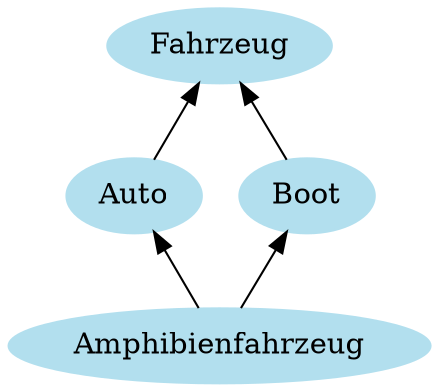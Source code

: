 digraph unix {
	node [color=lightblue2 style=filled]
	size="6.6"
		Fahrzeug
		Auto
		Boot
		Amphibienfahrzeug
			Fahrzeug -> Auto [dir=back]
			Fahrzeug -> Boot [dir=back]
			Auto -> Amphibienfahrzeug [dir=back]
			Boot -> Amphibienfahrzeug [dir=back]
}